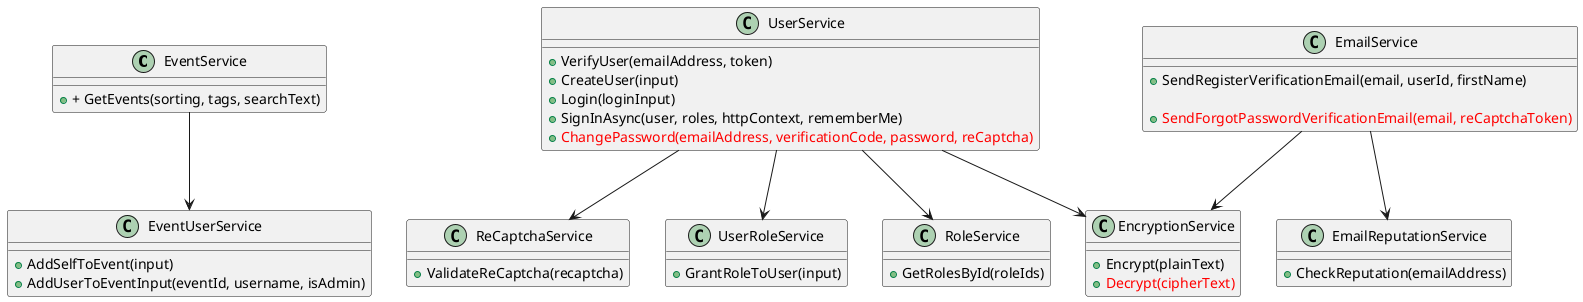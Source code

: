 @startuml

class EventService {
    +     + GetEvents(sorting, tags, searchText) 
    }
EventService --> EventUserService

class UserService {
    + VerifyUser(emailAddress, token) 
    + CreateUser(input) 
    + Login(loginInput) 
    + SignInAsync(user, roles, httpContext, rememberMe) 
    + <color:red>ChangePassword(emailAddress, verificationCode, password, reCaptcha)
}

class ReCaptchaService {
    + ValidateReCaptcha(recaptcha)
}
UserService --> ReCaptchaService

class EventUserService {
    + AddSelfToEvent(input) 
    + AddUserToEventInput(eventId, username, isAdmin)
}

class EmailService {
    + SendRegisterVerificationEmail(email, userId, firstName) 

    + <color:red>SendForgotPasswordVerificationEmail(email, reCaptchaToken)

}
EmailService --> EncryptionService

class EmailReputationService {
    + CheckReputation(emailAddress) 

}
EmailService --> EmailReputationService

class UserRoleService {
    + GrantRoleToUser(input)
}
UserService --> UserRoleService
class RoleService {
    + GetRolesById(roleIds) 
}
UserService --> RoleService


class EncryptionService {
    + Encrypt(plainText) 
    + <color:red>Decrypt(cipherText) 
}
UserService --> EncryptionService

@enduml
